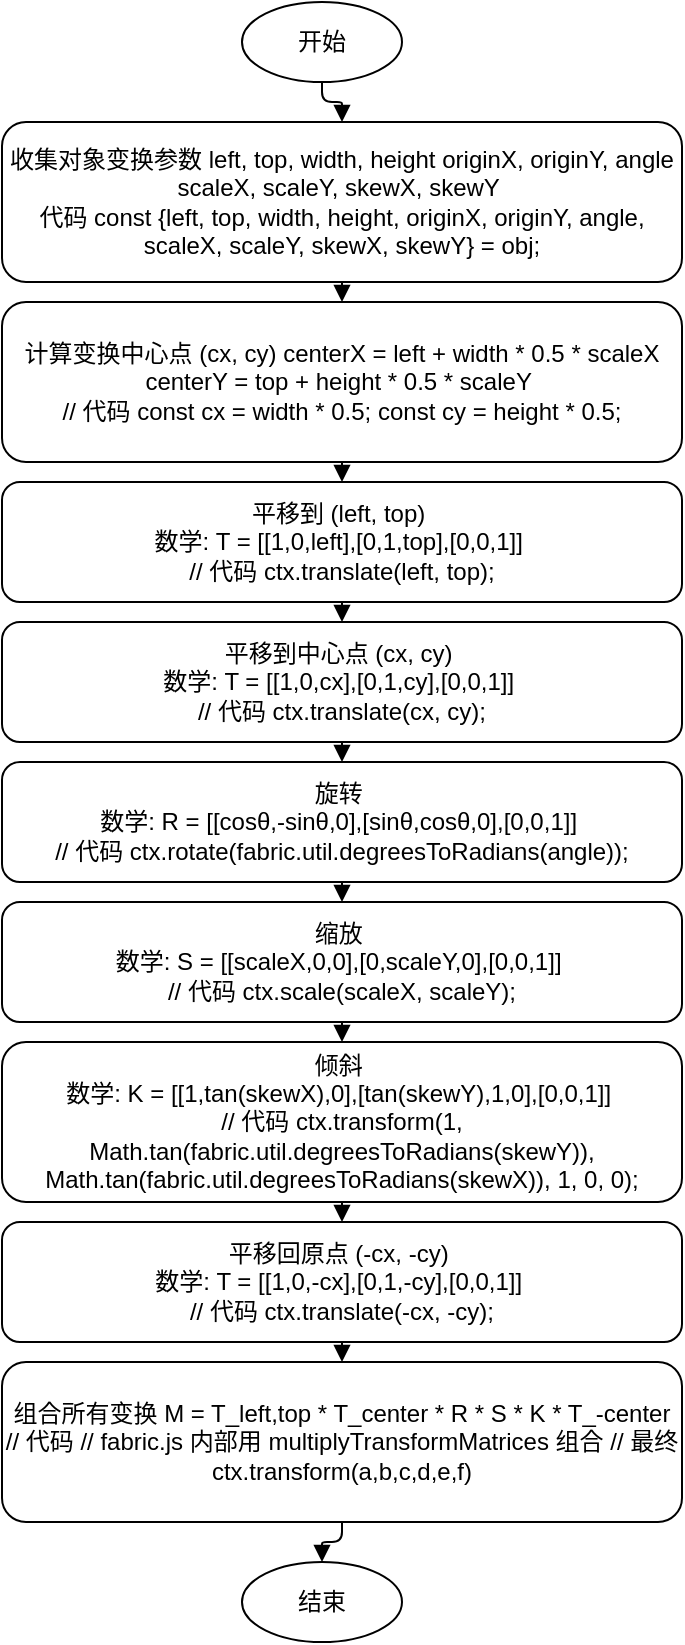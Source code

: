 <mxfile>
    <diagram id="ul2SEWiiKsXkmshR1DZM" name="第 1 页">
        <mxGraphModel dx="876" dy="859" grid="1" gridSize="10" guides="1" tooltips="1" connect="1" arrows="1" fold="1" page="1" pageScale="1" pageWidth="850" pageHeight="1100" math="0" shadow="0">
            <root>
                <mxCell id="0"/>
                <mxCell id="1" parent="0"/>
                <mxCell id="2" value="开始" style="ellipse;whiteSpace=wrap;html=1;" parent="1" vertex="1">
                    <mxGeometry x="300" y="20" width="80" height="40" as="geometry"/>
                </mxCell>
                <mxCell id="3" value="收集对象变换参数 left, top, width, height originX, originY, angle scaleX, scaleY, skewX, skewY&amp;nbsp;&lt;div&gt;代码 const {left, top, width, height, originX, originY, angle, scaleX, scaleY, skewX, skewY} = obj;&lt;/div&gt;" style="rounded=1;whiteSpace=wrap;html=1;" parent="1" vertex="1">
                    <mxGeometry x="180" y="80" width="340" height="80" as="geometry"/>
                </mxCell>
                <mxCell id="4" value="计算变换中心点 (cx, cy) centerX = left + width * 0.5 * scaleX centerY = top + height * 0.5 * scaleY&amp;nbsp;&lt;div&gt;// 代码 const cx = width * 0.5; const cy = height * 0.5;&lt;/div&gt;" style="rounded=1;whiteSpace=wrap;html=1;" parent="1" vertex="1">
                    <mxGeometry x="180" y="170" width="340" height="80" as="geometry"/>
                </mxCell>
                <mxCell id="5" value="平移到 (left, top)&amp;nbsp;&lt;div&gt;数学: T = [[1,0,left],[0,1,top],[0,0,1]]&amp;nbsp;&lt;div&gt;// 代码 ctx.translate(left, top);&lt;/div&gt;&lt;/div&gt;" style="rounded=1;whiteSpace=wrap;html=1;" parent="1" vertex="1">
                    <mxGeometry x="180" y="260" width="340" height="60" as="geometry"/>
                </mxCell>
                <mxCell id="6" value="平移到中心点 (cx, cy)&amp;nbsp;&lt;div&gt;数学: T = [[1,0,cx],[0,1,cy],[0,0,1]]&amp;nbsp;&lt;/div&gt;&lt;div&gt;// 代码 ctx.translate(cx, cy);&lt;/div&gt;" style="rounded=1;whiteSpace=wrap;html=1;" parent="1" vertex="1">
                    <mxGeometry x="180" y="330" width="340" height="60" as="geometry"/>
                </mxCell>
                <mxCell id="7" value="旋转&amp;nbsp;&lt;div&gt;数学: R = [[cosθ,-sinθ,0],[sinθ,cosθ,0],[0,0,1]]&amp;nbsp;&lt;/div&gt;&lt;div&gt;// 代码 ctx.rotate(fabric.util.degreesToRadians(angle));&lt;/div&gt;" style="rounded=1;whiteSpace=wrap;html=1;" parent="1" vertex="1">
                    <mxGeometry x="180" y="400" width="340" height="60" as="geometry"/>
                </mxCell>
                <mxCell id="8" value="缩放&amp;nbsp;&lt;div&gt;数学: S = [[scaleX,0,0],[0,scaleY,0],[0,0,1]]&amp;nbsp;&lt;/div&gt;&lt;div&gt;// 代码 ctx.scale(scaleX, scaleY);&lt;/div&gt;" style="rounded=1;whiteSpace=wrap;html=1;" parent="1" vertex="1">
                    <mxGeometry x="180" y="470" width="340" height="60" as="geometry"/>
                </mxCell>
                <mxCell id="9" value="倾斜&amp;nbsp;&lt;div&gt;数学: K = [[1,tan(skewX),0],[tan(skewY),1,0],[0,0,1]]&amp;nbsp;&lt;/div&gt;&lt;div&gt;// 代码 ctx.transform(1, Math.tan(fabric.util.degreesToRadians(skewY)),               Math.tan(fabric.util.degreesToRadians(skewX)), 1, 0, 0);&lt;/div&gt;" style="rounded=1;whiteSpace=wrap;html=1;" parent="1" vertex="1">
                    <mxGeometry x="180" y="540" width="340" height="80" as="geometry"/>
                </mxCell>
                <mxCell id="10" value="平移回原点 (-cx, -cy)&amp;nbsp;&lt;div&gt;数学: T = [[1,0,-cx],[0,1,-cy],[0,0,1]]&amp;nbsp;&lt;/div&gt;&lt;div&gt;// 代码 ctx.translate(-cx, -cy);&lt;/div&gt;" style="rounded=1;whiteSpace=wrap;html=1;" parent="1" vertex="1">
                    <mxGeometry x="180" y="630" width="340" height="60" as="geometry"/>
                </mxCell>
                <mxCell id="11" value="组合所有变换 M = T_left,top * T_center * R * S * K * T_-center // 代码 // fabric.js 内部用 multiplyTransformMatrices 组合 // 最终 ctx.transform(a,b,c,d,e,f)" style="rounded=1;whiteSpace=wrap;html=1;" parent="1" vertex="1">
                    <mxGeometry x="180" y="700" width="340" height="80" as="geometry"/>
                </mxCell>
                <mxCell id="12" value="结束" style="ellipse;whiteSpace=wrap;html=1;" parent="1" vertex="1">
                    <mxGeometry x="300" y="800" width="80" height="40" as="geometry"/>
                </mxCell>
                <mxCell id="13" style="edgeStyle=orthogonalEdgeStyle;endArrow=block;html=1;" parent="1" source="2" target="3" edge="1">
                    <mxGeometry relative="1" as="geometry"/>
                </mxCell>
                <mxCell id="14" style="edgeStyle=orthogonalEdgeStyle;endArrow=block;html=1;" parent="1" source="3" target="4" edge="1">
                    <mxGeometry relative="1" as="geometry"/>
                </mxCell>
                <mxCell id="15" style="edgeStyle=orthogonalEdgeStyle;endArrow=block;html=1;" parent="1" source="4" target="5" edge="1">
                    <mxGeometry relative="1" as="geometry"/>
                </mxCell>
                <mxCell id="16" style="edgeStyle=orthogonalEdgeStyle;endArrow=block;html=1;" parent="1" source="5" target="6" edge="1">
                    <mxGeometry relative="1" as="geometry"/>
                </mxCell>
                <mxCell id="17" style="edgeStyle=orthogonalEdgeStyle;endArrow=block;html=1;" parent="1" source="6" target="7" edge="1">
                    <mxGeometry relative="1" as="geometry"/>
                </mxCell>
                <mxCell id="18" style="edgeStyle=orthogonalEdgeStyle;endArrow=block;html=1;" parent="1" source="7" target="8" edge="1">
                    <mxGeometry relative="1" as="geometry"/>
                </mxCell>
                <mxCell id="19" style="edgeStyle=orthogonalEdgeStyle;endArrow=block;html=1;" parent="1" source="8" target="9" edge="1">
                    <mxGeometry relative="1" as="geometry"/>
                </mxCell>
                <mxCell id="20" style="edgeStyle=orthogonalEdgeStyle;endArrow=block;html=1;" parent="1" source="9" target="10" edge="1">
                    <mxGeometry relative="1" as="geometry"/>
                </mxCell>
                <mxCell id="21" style="edgeStyle=orthogonalEdgeStyle;endArrow=block;html=1;" parent="1" source="10" target="11" edge="1">
                    <mxGeometry relative="1" as="geometry"/>
                </mxCell>
                <mxCell id="22" style="edgeStyle=orthogonalEdgeStyle;endArrow=block;html=1;" parent="1" source="11" target="12" edge="1">
                    <mxGeometry relative="1" as="geometry"/>
                </mxCell>
            </root>
        </mxGraphModel>
    </diagram>
</mxfile>
